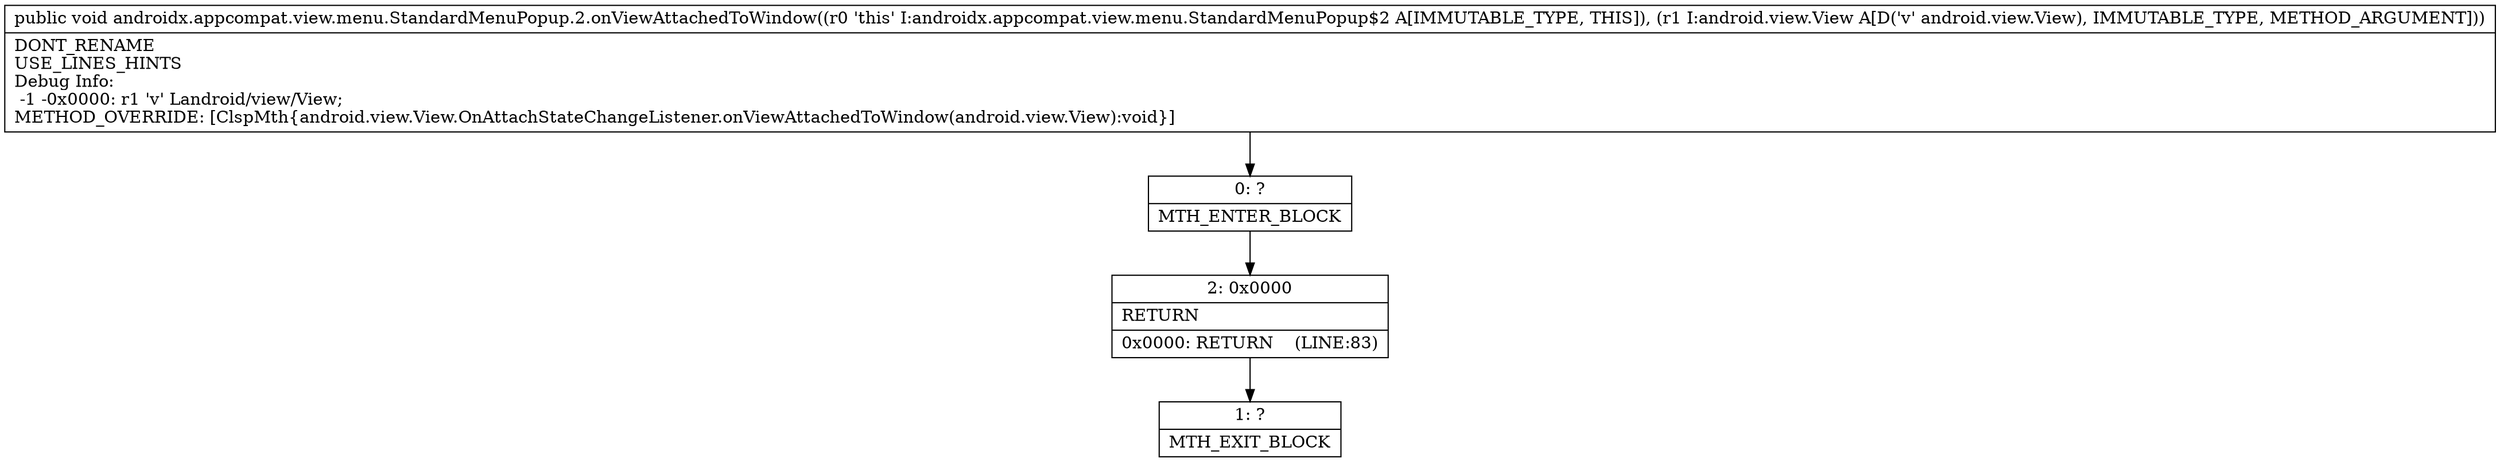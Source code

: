 digraph "CFG forandroidx.appcompat.view.menu.StandardMenuPopup.2.onViewAttachedToWindow(Landroid\/view\/View;)V" {
Node_0 [shape=record,label="{0\:\ ?|MTH_ENTER_BLOCK\l}"];
Node_2 [shape=record,label="{2\:\ 0x0000|RETURN\l|0x0000: RETURN    (LINE:83)\l}"];
Node_1 [shape=record,label="{1\:\ ?|MTH_EXIT_BLOCK\l}"];
MethodNode[shape=record,label="{public void androidx.appcompat.view.menu.StandardMenuPopup.2.onViewAttachedToWindow((r0 'this' I:androidx.appcompat.view.menu.StandardMenuPopup$2 A[IMMUTABLE_TYPE, THIS]), (r1 I:android.view.View A[D('v' android.view.View), IMMUTABLE_TYPE, METHOD_ARGUMENT]))  | DONT_RENAME\lUSE_LINES_HINTS\lDebug Info:\l  \-1 \-0x0000: r1 'v' Landroid\/view\/View;\lMETHOD_OVERRIDE: [ClspMth\{android.view.View.OnAttachStateChangeListener.onViewAttachedToWindow(android.view.View):void\}]\l}"];
MethodNode -> Node_0;Node_0 -> Node_2;
Node_2 -> Node_1;
}

